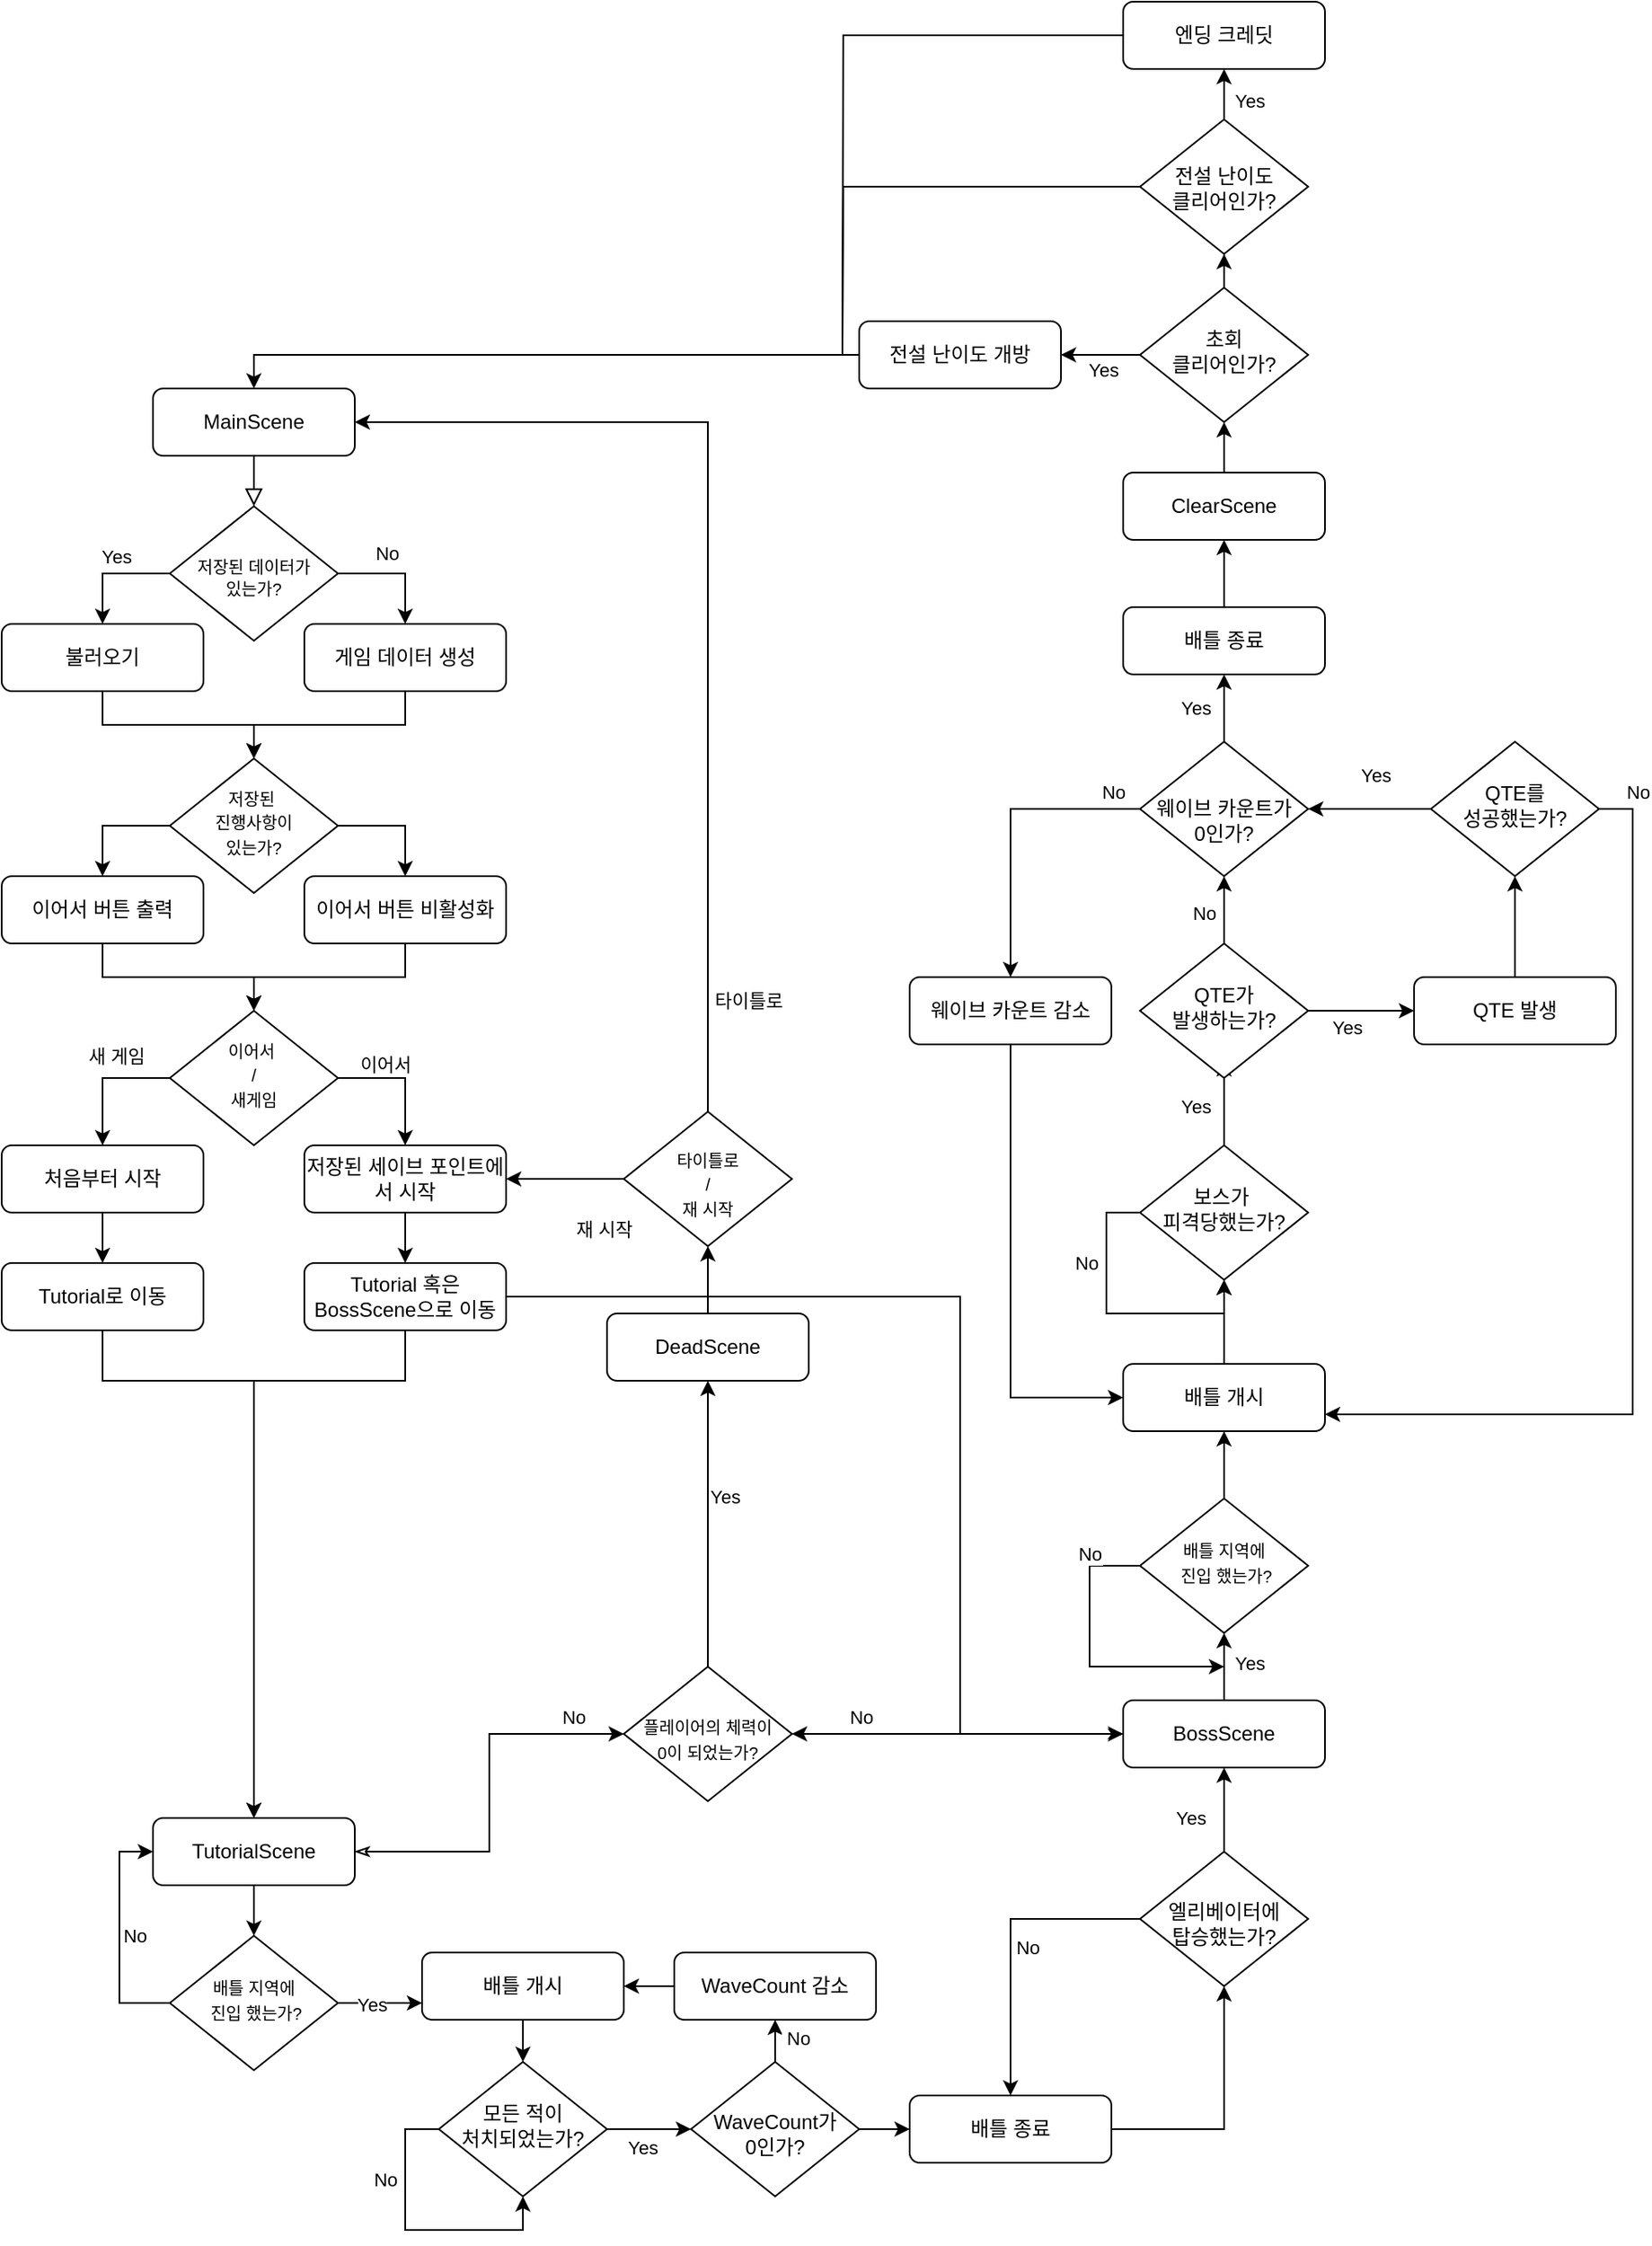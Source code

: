 <mxfile version="24.3.0" type="github">
  <diagram id="C5RBs43oDa-KdzZeNtuy" name="Page-1">
    <mxGraphModel dx="1247" dy="1811" grid="1" gridSize="10" guides="1" tooltips="1" connect="1" arrows="1" fold="1" page="1" pageScale="1" pageWidth="827" pageHeight="1169" math="0" shadow="0">
      <root>
        <mxCell id="WIyWlLk6GJQsqaUBKTNV-0" />
        <mxCell id="WIyWlLk6GJQsqaUBKTNV-1" parent="WIyWlLk6GJQsqaUBKTNV-0" />
        <mxCell id="WIyWlLk6GJQsqaUBKTNV-2" value="" style="rounded=0;html=1;jettySize=auto;orthogonalLoop=1;fontSize=11;endArrow=block;endFill=0;endSize=8;strokeWidth=1;shadow=0;labelBackgroundColor=none;edgeStyle=orthogonalEdgeStyle;entryX=0.5;entryY=0;entryDx=0;entryDy=0;" parent="WIyWlLk6GJQsqaUBKTNV-1" source="WIyWlLk6GJQsqaUBKTNV-3" target="xOVSz6dbR93FTunpoiB2-1" edge="1">
          <mxGeometry relative="1" as="geometry">
            <mxPoint x="160" y="110" as="targetPoint" />
          </mxGeometry>
        </mxCell>
        <mxCell id="WIyWlLk6GJQsqaUBKTNV-3" value="MainScene" style="rounded=1;whiteSpace=wrap;html=1;fontSize=12;glass=0;strokeWidth=1;shadow=0;" parent="WIyWlLk6GJQsqaUBKTNV-1" vertex="1">
          <mxGeometry x="100" y="60" width="120" height="40" as="geometry" />
        </mxCell>
        <mxCell id="xOVSz6dbR93FTunpoiB2-5" style="edgeStyle=orthogonalEdgeStyle;rounded=0;orthogonalLoop=1;jettySize=auto;html=1;exitX=0;exitY=0.5;exitDx=0;exitDy=0;entryX=0.5;entryY=0;entryDx=0;entryDy=0;" edge="1" parent="WIyWlLk6GJQsqaUBKTNV-1" source="xOVSz6dbR93FTunpoiB2-1" target="xOVSz6dbR93FTunpoiB2-4">
          <mxGeometry relative="1" as="geometry" />
        </mxCell>
        <mxCell id="xOVSz6dbR93FTunpoiB2-8" value="Yes" style="edgeLabel;html=1;align=center;verticalAlign=middle;resizable=0;points=[];" vertex="1" connectable="0" parent="xOVSz6dbR93FTunpoiB2-5">
          <mxGeometry x="-0.178" y="-3" relative="1" as="geometry">
            <mxPoint x="-3" y="-7" as="offset" />
          </mxGeometry>
        </mxCell>
        <mxCell id="xOVSz6dbR93FTunpoiB2-6" style="edgeStyle=orthogonalEdgeStyle;rounded=0;orthogonalLoop=1;jettySize=auto;html=1;exitX=1;exitY=0.5;exitDx=0;exitDy=0;entryX=0.5;entryY=0;entryDx=0;entryDy=0;" edge="1" parent="WIyWlLk6GJQsqaUBKTNV-1" source="xOVSz6dbR93FTunpoiB2-1" target="xOVSz6dbR93FTunpoiB2-3">
          <mxGeometry relative="1" as="geometry" />
        </mxCell>
        <mxCell id="xOVSz6dbR93FTunpoiB2-7" value="No" style="edgeLabel;html=1;align=center;verticalAlign=middle;resizable=0;points=[];" vertex="1" connectable="0" parent="xOVSz6dbR93FTunpoiB2-6">
          <mxGeometry x="-0.111" y="2" relative="1" as="geometry">
            <mxPoint x="-2" y="-10" as="offset" />
          </mxGeometry>
        </mxCell>
        <mxCell id="xOVSz6dbR93FTunpoiB2-1" value="&lt;font style=&quot;font-size: 10px;&quot;&gt;저장된 데이터가&lt;/font&gt;&lt;div style=&quot;font-size: 10px;&quot;&gt;&lt;font style=&quot;font-size: 10px;&quot;&gt;있는가?&lt;/font&gt;&lt;/div&gt;" style="rhombus;whiteSpace=wrap;html=1;shadow=0;fontFamily=Helvetica;fontSize=12;align=center;strokeWidth=1;spacing=6;spacingTop=4;verticalAlign=middle;horizontal=1;labelPosition=center;verticalLabelPosition=middle;" vertex="1" parent="WIyWlLk6GJQsqaUBKTNV-1">
          <mxGeometry x="110" y="130" width="100" height="80" as="geometry" />
        </mxCell>
        <mxCell id="xOVSz6dbR93FTunpoiB2-11" style="edgeStyle=orthogonalEdgeStyle;rounded=0;orthogonalLoop=1;jettySize=auto;html=1;exitX=0.5;exitY=1;exitDx=0;exitDy=0;entryX=0.5;entryY=0;entryDx=0;entryDy=0;" edge="1" parent="WIyWlLk6GJQsqaUBKTNV-1" source="xOVSz6dbR93FTunpoiB2-3" target="xOVSz6dbR93FTunpoiB2-9">
          <mxGeometry relative="1" as="geometry" />
        </mxCell>
        <mxCell id="xOVSz6dbR93FTunpoiB2-3" value="게임 데이터 생성" style="rounded=1;whiteSpace=wrap;html=1;fontSize=12;glass=0;strokeWidth=1;shadow=0;" vertex="1" parent="WIyWlLk6GJQsqaUBKTNV-1">
          <mxGeometry x="190" y="200" width="120" height="40" as="geometry" />
        </mxCell>
        <mxCell id="xOVSz6dbR93FTunpoiB2-4" value="불러오기" style="rounded=1;whiteSpace=wrap;html=1;fontSize=12;glass=0;strokeWidth=1;shadow=0;" vertex="1" parent="WIyWlLk6GJQsqaUBKTNV-1">
          <mxGeometry x="10" y="200" width="120" height="40" as="geometry" />
        </mxCell>
        <mxCell id="xOVSz6dbR93FTunpoiB2-14" style="edgeStyle=orthogonalEdgeStyle;rounded=0;orthogonalLoop=1;jettySize=auto;html=1;exitX=0;exitY=0.5;exitDx=0;exitDy=0;entryX=0.5;entryY=0;entryDx=0;entryDy=0;" edge="1" parent="WIyWlLk6GJQsqaUBKTNV-1" source="xOVSz6dbR93FTunpoiB2-9" target="xOVSz6dbR93FTunpoiB2-13">
          <mxGeometry relative="1" as="geometry" />
        </mxCell>
        <mxCell id="xOVSz6dbR93FTunpoiB2-15" style="edgeStyle=orthogonalEdgeStyle;rounded=0;orthogonalLoop=1;jettySize=auto;html=1;exitX=1;exitY=0.5;exitDx=0;exitDy=0;" edge="1" parent="WIyWlLk6GJQsqaUBKTNV-1" source="xOVSz6dbR93FTunpoiB2-9" target="xOVSz6dbR93FTunpoiB2-12">
          <mxGeometry relative="1" as="geometry" />
        </mxCell>
        <mxCell id="xOVSz6dbR93FTunpoiB2-9" value="&lt;span style=&quot;font-size: 10px;&quot;&gt;저장된&amp;nbsp;&lt;/span&gt;&lt;div&gt;&lt;span style=&quot;font-size: 10px;&quot;&gt;진행사항이&lt;/span&gt;&lt;div&gt;&lt;span style=&quot;font-size: 10px;&quot;&gt;있는가?&lt;/span&gt;&lt;/div&gt;&lt;/div&gt;" style="rhombus;whiteSpace=wrap;html=1;shadow=0;fontFamily=Helvetica;fontSize=12;align=center;strokeWidth=1;spacing=6;spacingTop=-4;verticalAlign=middle;horizontal=1;labelPosition=center;verticalLabelPosition=middle;" vertex="1" parent="WIyWlLk6GJQsqaUBKTNV-1">
          <mxGeometry x="110" y="280" width="100" height="80" as="geometry" />
        </mxCell>
        <mxCell id="xOVSz6dbR93FTunpoiB2-10" style="edgeStyle=orthogonalEdgeStyle;rounded=0;orthogonalLoop=1;jettySize=auto;html=1;exitX=0.5;exitY=1;exitDx=0;exitDy=0;entryX=0.5;entryY=0;entryDx=0;entryDy=0;" edge="1" parent="WIyWlLk6GJQsqaUBKTNV-1" source="xOVSz6dbR93FTunpoiB2-4" target="xOVSz6dbR93FTunpoiB2-9">
          <mxGeometry relative="1" as="geometry" />
        </mxCell>
        <mxCell id="xOVSz6dbR93FTunpoiB2-58" style="edgeStyle=orthogonalEdgeStyle;rounded=0;orthogonalLoop=1;jettySize=auto;html=1;" edge="1" parent="WIyWlLk6GJQsqaUBKTNV-1" source="xOVSz6dbR93FTunpoiB2-12" target="xOVSz6dbR93FTunpoiB2-17">
          <mxGeometry relative="1" as="geometry" />
        </mxCell>
        <mxCell id="xOVSz6dbR93FTunpoiB2-12" value="이어서 버튼 비활성화" style="rounded=1;whiteSpace=wrap;html=1;fontSize=12;glass=0;strokeWidth=1;shadow=0;" vertex="1" parent="WIyWlLk6GJQsqaUBKTNV-1">
          <mxGeometry x="190" y="350" width="120" height="40" as="geometry" />
        </mxCell>
        <mxCell id="xOVSz6dbR93FTunpoiB2-59" style="edgeStyle=orthogonalEdgeStyle;rounded=0;orthogonalLoop=1;jettySize=auto;html=1;entryX=0.5;entryY=0;entryDx=0;entryDy=0;" edge="1" parent="WIyWlLk6GJQsqaUBKTNV-1" source="xOVSz6dbR93FTunpoiB2-13" target="xOVSz6dbR93FTunpoiB2-17">
          <mxGeometry relative="1" as="geometry" />
        </mxCell>
        <mxCell id="xOVSz6dbR93FTunpoiB2-13" value="이어서 버튼 출력" style="rounded=1;whiteSpace=wrap;html=1;fontSize=12;glass=0;strokeWidth=1;shadow=0;" vertex="1" parent="WIyWlLk6GJQsqaUBKTNV-1">
          <mxGeometry x="10" y="350" width="120" height="40" as="geometry" />
        </mxCell>
        <mxCell id="xOVSz6dbR93FTunpoiB2-22" style="edgeStyle=orthogonalEdgeStyle;rounded=0;orthogonalLoop=1;jettySize=auto;html=1;exitX=0;exitY=0.5;exitDx=0;exitDy=0;" edge="1" parent="WIyWlLk6GJQsqaUBKTNV-1" source="xOVSz6dbR93FTunpoiB2-17" target="xOVSz6dbR93FTunpoiB2-20">
          <mxGeometry relative="1" as="geometry" />
        </mxCell>
        <mxCell id="xOVSz6dbR93FTunpoiB2-25" value="새 게임" style="edgeLabel;html=1;align=center;verticalAlign=middle;resizable=0;points=[];" vertex="1" connectable="0" parent="xOVSz6dbR93FTunpoiB2-22">
          <mxGeometry x="-0.2" y="1" relative="1" as="geometry">
            <mxPoint y="-14" as="offset" />
          </mxGeometry>
        </mxCell>
        <mxCell id="xOVSz6dbR93FTunpoiB2-23" style="edgeStyle=orthogonalEdgeStyle;rounded=0;orthogonalLoop=1;jettySize=auto;html=1;exitX=1;exitY=0.5;exitDx=0;exitDy=0;" edge="1" parent="WIyWlLk6GJQsqaUBKTNV-1" source="xOVSz6dbR93FTunpoiB2-17" target="xOVSz6dbR93FTunpoiB2-21">
          <mxGeometry relative="1" as="geometry" />
        </mxCell>
        <mxCell id="xOVSz6dbR93FTunpoiB2-24" value="이어서" style="edgeLabel;html=1;align=center;verticalAlign=middle;resizable=0;points=[];" vertex="1" connectable="0" parent="xOVSz6dbR93FTunpoiB2-23">
          <mxGeometry x="-0.322" relative="1" as="geometry">
            <mxPoint x="1" y="-8" as="offset" />
          </mxGeometry>
        </mxCell>
        <mxCell id="xOVSz6dbR93FTunpoiB2-17" value="&lt;span style=&quot;font-size: 10px;&quot;&gt;이어서&amp;nbsp;&lt;/span&gt;&lt;div&gt;&lt;span style=&quot;font-size: 10px;&quot;&gt;/&lt;/span&gt;&lt;/div&gt;&lt;div&gt;&lt;span style=&quot;font-size: 10px;&quot;&gt;새게임&lt;/span&gt;&lt;/div&gt;" style="rhombus;whiteSpace=wrap;html=1;shadow=0;fontFamily=Helvetica;fontSize=12;align=center;strokeWidth=1;spacing=6;spacingTop=-4;verticalAlign=middle;horizontal=1;labelPosition=center;verticalLabelPosition=middle;" vertex="1" parent="WIyWlLk6GJQsqaUBKTNV-1">
          <mxGeometry x="110" y="430" width="100" height="80" as="geometry" />
        </mxCell>
        <mxCell id="xOVSz6dbR93FTunpoiB2-31" style="edgeStyle=orthogonalEdgeStyle;rounded=0;orthogonalLoop=1;jettySize=auto;html=1;" edge="1" parent="WIyWlLk6GJQsqaUBKTNV-1" source="xOVSz6dbR93FTunpoiB2-20" target="xOVSz6dbR93FTunpoiB2-30">
          <mxGeometry relative="1" as="geometry" />
        </mxCell>
        <mxCell id="xOVSz6dbR93FTunpoiB2-20" value="처음부터 시작" style="rounded=1;whiteSpace=wrap;html=1;fontSize=12;glass=0;strokeWidth=1;shadow=0;" vertex="1" parent="WIyWlLk6GJQsqaUBKTNV-1">
          <mxGeometry x="10" y="510" width="120" height="40" as="geometry" />
        </mxCell>
        <mxCell id="xOVSz6dbR93FTunpoiB2-29" style="edgeStyle=orthogonalEdgeStyle;rounded=0;orthogonalLoop=1;jettySize=auto;html=1;exitX=0.5;exitY=1;exitDx=0;exitDy=0;entryX=0.5;entryY=0;entryDx=0;entryDy=0;" edge="1" parent="WIyWlLk6GJQsqaUBKTNV-1" source="xOVSz6dbR93FTunpoiB2-21" target="xOVSz6dbR93FTunpoiB2-28">
          <mxGeometry relative="1" as="geometry" />
        </mxCell>
        <mxCell id="xOVSz6dbR93FTunpoiB2-21" value="저장된 세이브 포인트에서 시작" style="rounded=1;whiteSpace=wrap;html=1;fontSize=12;glass=0;strokeWidth=1;shadow=0;" vertex="1" parent="WIyWlLk6GJQsqaUBKTNV-1">
          <mxGeometry x="190" y="510" width="120" height="40" as="geometry" />
        </mxCell>
        <mxCell id="xOVSz6dbR93FTunpoiB2-35" style="edgeStyle=orthogonalEdgeStyle;rounded=0;orthogonalLoop=1;jettySize=auto;html=1;" edge="1" parent="WIyWlLk6GJQsqaUBKTNV-1" source="xOVSz6dbR93FTunpoiB2-26" target="xOVSz6dbR93FTunpoiB2-34">
          <mxGeometry relative="1" as="geometry" />
        </mxCell>
        <mxCell id="xOVSz6dbR93FTunpoiB2-163" style="edgeStyle=orthogonalEdgeStyle;rounded=0;orthogonalLoop=1;jettySize=auto;html=1;entryX=0;entryY=0.5;entryDx=0;entryDy=0;startArrow=classicThin;startFill=0;" edge="1" parent="WIyWlLk6GJQsqaUBKTNV-1" source="xOVSz6dbR93FTunpoiB2-26" target="xOVSz6dbR93FTunpoiB2-62">
          <mxGeometry relative="1" as="geometry" />
        </mxCell>
        <mxCell id="xOVSz6dbR93FTunpoiB2-26" value="TutorialScene" style="rounded=1;whiteSpace=wrap;html=1;fontSize=12;glass=0;strokeWidth=1;shadow=0;" vertex="1" parent="WIyWlLk6GJQsqaUBKTNV-1">
          <mxGeometry x="100" y="910" width="120" height="40" as="geometry" />
        </mxCell>
        <mxCell id="xOVSz6dbR93FTunpoiB2-37" style="edgeStyle=orthogonalEdgeStyle;rounded=0;orthogonalLoop=1;jettySize=auto;html=1;" edge="1" parent="WIyWlLk6GJQsqaUBKTNV-1" source="xOVSz6dbR93FTunpoiB2-28" target="xOVSz6dbR93FTunpoiB2-26">
          <mxGeometry relative="1" as="geometry">
            <Array as="points">
              <mxPoint x="250" y="650" />
              <mxPoint x="160" y="650" />
            </Array>
          </mxGeometry>
        </mxCell>
        <mxCell id="xOVSz6dbR93FTunpoiB2-166" style="edgeStyle=orthogonalEdgeStyle;rounded=0;orthogonalLoop=1;jettySize=auto;html=1;entryX=0;entryY=0.5;entryDx=0;entryDy=0;" edge="1" parent="WIyWlLk6GJQsqaUBKTNV-1" source="xOVSz6dbR93FTunpoiB2-28" target="xOVSz6dbR93FTunpoiB2-81">
          <mxGeometry relative="1" as="geometry">
            <Array as="points">
              <mxPoint x="580" y="600" />
              <mxPoint x="580" y="860" />
            </Array>
          </mxGeometry>
        </mxCell>
        <mxCell id="xOVSz6dbR93FTunpoiB2-28" value="Tutorial 혹은&lt;div&gt;BossScene으로 이동&lt;/div&gt;" style="rounded=1;whiteSpace=wrap;html=1;fontSize=12;glass=0;strokeWidth=1;shadow=0;" vertex="1" parent="WIyWlLk6GJQsqaUBKTNV-1">
          <mxGeometry x="190" y="580" width="120" height="40" as="geometry" />
        </mxCell>
        <mxCell id="xOVSz6dbR93FTunpoiB2-30" value="Tutorial로 이동" style="rounded=1;whiteSpace=wrap;html=1;fontSize=12;glass=0;strokeWidth=1;shadow=0;" vertex="1" parent="WIyWlLk6GJQsqaUBKTNV-1">
          <mxGeometry x="10" y="580" width="120" height="40" as="geometry" />
        </mxCell>
        <mxCell id="xOVSz6dbR93FTunpoiB2-39" style="edgeStyle=orthogonalEdgeStyle;rounded=0;orthogonalLoop=1;jettySize=auto;html=1;entryX=0;entryY=0.75;entryDx=0;entryDy=0;exitX=1;exitY=0.5;exitDx=0;exitDy=0;" edge="1" parent="WIyWlLk6GJQsqaUBKTNV-1" source="xOVSz6dbR93FTunpoiB2-34" target="xOVSz6dbR93FTunpoiB2-38">
          <mxGeometry relative="1" as="geometry">
            <mxPoint x="80" y="970" as="sourcePoint" />
            <mxPoint x="180" y="1090" as="targetPoint" />
          </mxGeometry>
        </mxCell>
        <mxCell id="xOVSz6dbR93FTunpoiB2-43" value="Yes" style="edgeLabel;html=1;align=center;verticalAlign=middle;resizable=0;points=[];" vertex="1" connectable="0" parent="xOVSz6dbR93FTunpoiB2-39">
          <mxGeometry x="-0.48" y="3" relative="1" as="geometry">
            <mxPoint x="7" y="4" as="offset" />
          </mxGeometry>
        </mxCell>
        <mxCell id="xOVSz6dbR93FTunpoiB2-41" style="edgeStyle=orthogonalEdgeStyle;rounded=0;orthogonalLoop=1;jettySize=auto;html=1;exitX=0;exitY=0.5;exitDx=0;exitDy=0;entryX=0;entryY=0.5;entryDx=0;entryDy=0;" edge="1" parent="WIyWlLk6GJQsqaUBKTNV-1" source="xOVSz6dbR93FTunpoiB2-34" target="xOVSz6dbR93FTunpoiB2-26">
          <mxGeometry relative="1" as="geometry">
            <mxPoint x="79.96" y="1010" as="sourcePoint" />
            <mxPoint x="89.96" y="770" as="targetPoint" />
          </mxGeometry>
        </mxCell>
        <mxCell id="xOVSz6dbR93FTunpoiB2-42" value="No" style="edgeLabel;html=1;align=center;verticalAlign=middle;resizable=0;points=[];" vertex="1" connectable="0" parent="xOVSz6dbR93FTunpoiB2-41">
          <mxGeometry y="-2" relative="1" as="geometry">
            <mxPoint x="7" as="offset" />
          </mxGeometry>
        </mxCell>
        <mxCell id="xOVSz6dbR93FTunpoiB2-34" value="&lt;span style=&quot;font-size: 10px;&quot;&gt;배틀 지역에&lt;/span&gt;&lt;div&gt;&lt;span style=&quot;font-size: 10px;&quot;&gt;&amp;nbsp;진입 했는가?&lt;/span&gt;&lt;/div&gt;" style="rhombus;whiteSpace=wrap;html=1;shadow=0;fontFamily=Helvetica;fontSize=12;align=center;strokeWidth=1;spacing=6;spacingTop=-4;verticalAlign=middle;horizontal=1;labelPosition=center;verticalLabelPosition=middle;" vertex="1" parent="WIyWlLk6GJQsqaUBKTNV-1">
          <mxGeometry x="110" y="980" width="100" height="80" as="geometry" />
        </mxCell>
        <mxCell id="xOVSz6dbR93FTunpoiB2-36" style="edgeStyle=orthogonalEdgeStyle;rounded=0;orthogonalLoop=1;jettySize=auto;html=1;entryX=0.5;entryY=0;entryDx=0;entryDy=0;" edge="1" parent="WIyWlLk6GJQsqaUBKTNV-1" source="xOVSz6dbR93FTunpoiB2-30" target="xOVSz6dbR93FTunpoiB2-26">
          <mxGeometry relative="1" as="geometry">
            <Array as="points">
              <mxPoint x="70" y="650" />
              <mxPoint x="160" y="650" />
            </Array>
          </mxGeometry>
        </mxCell>
        <mxCell id="xOVSz6dbR93FTunpoiB2-45" style="edgeStyle=orthogonalEdgeStyle;rounded=0;orthogonalLoop=1;jettySize=auto;html=1;" edge="1" parent="WIyWlLk6GJQsqaUBKTNV-1" source="xOVSz6dbR93FTunpoiB2-38" target="xOVSz6dbR93FTunpoiB2-44">
          <mxGeometry relative="1" as="geometry" />
        </mxCell>
        <mxCell id="xOVSz6dbR93FTunpoiB2-38" value="배틀 개시" style="rounded=1;whiteSpace=wrap;html=1;fontSize=12;glass=0;strokeWidth=1;shadow=0;" vertex="1" parent="WIyWlLk6GJQsqaUBKTNV-1">
          <mxGeometry x="260" y="990" width="120" height="40" as="geometry" />
        </mxCell>
        <mxCell id="xOVSz6dbR93FTunpoiB2-52" style="edgeStyle=orthogonalEdgeStyle;rounded=0;orthogonalLoop=1;jettySize=auto;html=1;exitX=1;exitY=0.5;exitDx=0;exitDy=0;entryX=0;entryY=0.5;entryDx=0;entryDy=0;" edge="1" parent="WIyWlLk6GJQsqaUBKTNV-1" source="xOVSz6dbR93FTunpoiB2-44" target="xOVSz6dbR93FTunpoiB2-51">
          <mxGeometry relative="1" as="geometry" />
        </mxCell>
        <mxCell id="xOVSz6dbR93FTunpoiB2-57" value="Yes" style="edgeLabel;html=1;align=center;verticalAlign=middle;resizable=0;points=[];" vertex="1" connectable="0" parent="xOVSz6dbR93FTunpoiB2-52">
          <mxGeometry x="0.44" y="2" relative="1" as="geometry">
            <mxPoint x="-15" y="13" as="offset" />
          </mxGeometry>
        </mxCell>
        <mxCell id="xOVSz6dbR93FTunpoiB2-44" value="모든 적이&lt;div&gt;처치되었는가?&lt;/div&gt;" style="rhombus;whiteSpace=wrap;html=1;shadow=0;fontFamily=Helvetica;fontSize=12;align=center;strokeWidth=1;spacing=6;spacingTop=-4;verticalAlign=middle;horizontal=1;labelPosition=center;verticalLabelPosition=middle;" vertex="1" parent="WIyWlLk6GJQsqaUBKTNV-1">
          <mxGeometry x="270" y="1055" width="100" height="80" as="geometry" />
        </mxCell>
        <mxCell id="xOVSz6dbR93FTunpoiB2-49" style="edgeStyle=orthogonalEdgeStyle;rounded=0;orthogonalLoop=1;jettySize=auto;html=1;exitX=0;exitY=0.5;exitDx=0;exitDy=0;" edge="1" parent="WIyWlLk6GJQsqaUBKTNV-1" source="xOVSz6dbR93FTunpoiB2-44" target="xOVSz6dbR93FTunpoiB2-44">
          <mxGeometry relative="1" as="geometry" />
        </mxCell>
        <mxCell id="xOVSz6dbR93FTunpoiB2-50" value="No" style="edgeLabel;html=1;align=center;verticalAlign=middle;resizable=0;points=[];" vertex="1" connectable="0" parent="xOVSz6dbR93FTunpoiB2-49">
          <mxGeometry x="-0.329" y="1" relative="1" as="geometry">
            <mxPoint x="-13" y="-7" as="offset" />
          </mxGeometry>
        </mxCell>
        <mxCell id="xOVSz6dbR93FTunpoiB2-53" style="edgeStyle=orthogonalEdgeStyle;rounded=0;orthogonalLoop=1;jettySize=auto;html=1;exitX=0.5;exitY=0;exitDx=0;exitDy=0;entryX=0.5;entryY=1;entryDx=0;entryDy=0;" edge="1" parent="WIyWlLk6GJQsqaUBKTNV-1" source="xOVSz6dbR93FTunpoiB2-51" target="xOVSz6dbR93FTunpoiB2-55">
          <mxGeometry relative="1" as="geometry" />
        </mxCell>
        <mxCell id="xOVSz6dbR93FTunpoiB2-54" value="&amp;nbsp;No" style="edgeLabel;html=1;align=center;verticalAlign=middle;resizable=0;points=[];" vertex="1" connectable="0" parent="xOVSz6dbR93FTunpoiB2-53">
          <mxGeometry x="-0.217" y="-4" relative="1" as="geometry">
            <mxPoint x="8" y="-4" as="offset" />
          </mxGeometry>
        </mxCell>
        <mxCell id="xOVSz6dbR93FTunpoiB2-61" style="edgeStyle=orthogonalEdgeStyle;rounded=0;orthogonalLoop=1;jettySize=auto;html=1;exitX=1;exitY=0.5;exitDx=0;exitDy=0;" edge="1" parent="WIyWlLk6GJQsqaUBKTNV-1" source="xOVSz6dbR93FTunpoiB2-51" target="xOVSz6dbR93FTunpoiB2-60">
          <mxGeometry relative="1" as="geometry" />
        </mxCell>
        <mxCell id="xOVSz6dbR93FTunpoiB2-51" value="WaveCount가&lt;div&gt;0인가?&lt;/div&gt;" style="rhombus;whiteSpace=wrap;html=1;shadow=0;fontFamily=Helvetica;fontSize=12;align=center;strokeWidth=1;spacing=6;spacingTop=6;verticalAlign=middle;horizontal=1;labelPosition=center;verticalLabelPosition=middle;" vertex="1" parent="WIyWlLk6GJQsqaUBKTNV-1">
          <mxGeometry x="420" y="1055" width="100" height="80" as="geometry" />
        </mxCell>
        <mxCell id="xOVSz6dbR93FTunpoiB2-56" style="edgeStyle=orthogonalEdgeStyle;rounded=0;orthogonalLoop=1;jettySize=auto;html=1;exitX=0;exitY=0.5;exitDx=0;exitDy=0;entryX=1;entryY=0.5;entryDx=0;entryDy=0;" edge="1" parent="WIyWlLk6GJQsqaUBKTNV-1" source="xOVSz6dbR93FTunpoiB2-55" target="xOVSz6dbR93FTunpoiB2-38">
          <mxGeometry relative="1" as="geometry" />
        </mxCell>
        <mxCell id="xOVSz6dbR93FTunpoiB2-55" value="WaveCount 감소" style="rounded=1;whiteSpace=wrap;html=1;fontSize=12;glass=0;strokeWidth=1;shadow=0;" vertex="1" parent="WIyWlLk6GJQsqaUBKTNV-1">
          <mxGeometry x="410" y="990" width="120" height="40" as="geometry" />
        </mxCell>
        <mxCell id="xOVSz6dbR93FTunpoiB2-80" style="edgeStyle=orthogonalEdgeStyle;rounded=0;orthogonalLoop=1;jettySize=auto;html=1;entryX=0.5;entryY=1;entryDx=0;entryDy=0;" edge="1" parent="WIyWlLk6GJQsqaUBKTNV-1" source="xOVSz6dbR93FTunpoiB2-82" target="xOVSz6dbR93FTunpoiB2-81">
          <mxGeometry relative="1" as="geometry">
            <mxPoint x="737" y="900" as="targetPoint" />
          </mxGeometry>
        </mxCell>
        <mxCell id="xOVSz6dbR93FTunpoiB2-86" value="Yes" style="edgeLabel;html=1;align=center;verticalAlign=middle;resizable=0;points=[];" vertex="1" connectable="0" parent="xOVSz6dbR93FTunpoiB2-80">
          <mxGeometry x="0.16" y="-3" relative="1" as="geometry">
            <mxPoint x="-23" y="9" as="offset" />
          </mxGeometry>
        </mxCell>
        <mxCell id="xOVSz6dbR93FTunpoiB2-60" value="배틀 종료" style="rounded=1;whiteSpace=wrap;html=1;fontSize=12;glass=0;strokeWidth=1;shadow=0;" vertex="1" parent="WIyWlLk6GJQsqaUBKTNV-1">
          <mxGeometry x="550" y="1075" width="120" height="40" as="geometry" />
        </mxCell>
        <mxCell id="xOVSz6dbR93FTunpoiB2-70" style="edgeStyle=orthogonalEdgeStyle;rounded=0;orthogonalLoop=1;jettySize=auto;html=1;" edge="1" parent="WIyWlLk6GJQsqaUBKTNV-1" source="xOVSz6dbR93FTunpoiB2-62" target="xOVSz6dbR93FTunpoiB2-67">
          <mxGeometry relative="1" as="geometry" />
        </mxCell>
        <mxCell id="xOVSz6dbR93FTunpoiB2-79" value="Yes" style="edgeLabel;html=1;align=center;verticalAlign=middle;resizable=0;points=[];" vertex="1" connectable="0" parent="xOVSz6dbR93FTunpoiB2-70">
          <mxGeometry x="0.36" y="-1" relative="1" as="geometry">
            <mxPoint x="9" y="14" as="offset" />
          </mxGeometry>
        </mxCell>
        <mxCell id="xOVSz6dbR93FTunpoiB2-62" value="&lt;span style=&quot;font-size: 10px;&quot;&gt;플레이어의 체력이&lt;/span&gt;&lt;div&gt;&lt;span style=&quot;font-size: 10px;&quot;&gt;0이 되었는가?&lt;/span&gt;&lt;/div&gt;" style="rhombus;whiteSpace=wrap;html=1;shadow=0;fontFamily=Helvetica;fontSize=12;align=center;strokeWidth=1;spacing=6;spacingTop=6;verticalAlign=middle;horizontal=1;labelPosition=center;verticalLabelPosition=middle;" vertex="1" parent="WIyWlLk6GJQsqaUBKTNV-1">
          <mxGeometry x="380" y="820" width="100" height="80" as="geometry" />
        </mxCell>
        <mxCell id="xOVSz6dbR93FTunpoiB2-73" style="edgeStyle=orthogonalEdgeStyle;rounded=0;orthogonalLoop=1;jettySize=auto;html=1;entryX=0.5;entryY=1;entryDx=0;entryDy=0;" edge="1" parent="WIyWlLk6GJQsqaUBKTNV-1" source="xOVSz6dbR93FTunpoiB2-67" target="xOVSz6dbR93FTunpoiB2-71">
          <mxGeometry relative="1" as="geometry" />
        </mxCell>
        <mxCell id="xOVSz6dbR93FTunpoiB2-67" value="DeadScene" style="rounded=1;whiteSpace=wrap;html=1;fontSize=12;glass=0;strokeWidth=1;shadow=0;" vertex="1" parent="WIyWlLk6GJQsqaUBKTNV-1">
          <mxGeometry x="370" y="610" width="120" height="40" as="geometry" />
        </mxCell>
        <mxCell id="xOVSz6dbR93FTunpoiB2-74" style="edgeStyle=orthogonalEdgeStyle;rounded=0;orthogonalLoop=1;jettySize=auto;html=1;entryX=1;entryY=0.5;entryDx=0;entryDy=0;" edge="1" parent="WIyWlLk6GJQsqaUBKTNV-1" source="xOVSz6dbR93FTunpoiB2-71" target="xOVSz6dbR93FTunpoiB2-21">
          <mxGeometry relative="1" as="geometry">
            <mxPoint x="380" y="526" as="targetPoint" />
          </mxGeometry>
        </mxCell>
        <mxCell id="xOVSz6dbR93FTunpoiB2-78" value="재 시작" style="edgeLabel;html=1;align=center;verticalAlign=middle;resizable=0;points=[];" vertex="1" connectable="0" parent="xOVSz6dbR93FTunpoiB2-74">
          <mxGeometry x="-0.673" relative="1" as="geometry">
            <mxPoint x="-1" y="30" as="offset" />
          </mxGeometry>
        </mxCell>
        <mxCell id="xOVSz6dbR93FTunpoiB2-75" style="edgeStyle=orthogonalEdgeStyle;rounded=0;orthogonalLoop=1;jettySize=auto;html=1;entryX=1;entryY=0.5;entryDx=0;entryDy=0;" edge="1" parent="WIyWlLk6GJQsqaUBKTNV-1" source="xOVSz6dbR93FTunpoiB2-71" target="WIyWlLk6GJQsqaUBKTNV-3">
          <mxGeometry relative="1" as="geometry">
            <Array as="points">
              <mxPoint x="430" y="80" />
            </Array>
          </mxGeometry>
        </mxCell>
        <mxCell id="xOVSz6dbR93FTunpoiB2-76" value="타이틀로" style="edgeLabel;html=1;align=center;verticalAlign=middle;resizable=0;points=[];" vertex="1" connectable="0" parent="xOVSz6dbR93FTunpoiB2-75">
          <mxGeometry x="-0.785" y="-3" relative="1" as="geometry">
            <mxPoint x="21" as="offset" />
          </mxGeometry>
        </mxCell>
        <mxCell id="xOVSz6dbR93FTunpoiB2-71" value="&lt;span style=&quot;font-size: 10px;&quot;&gt;타이틀로&lt;/span&gt;&lt;div&gt;&lt;span style=&quot;font-size: 10px;&quot;&gt;/&lt;/span&gt;&lt;/div&gt;&lt;div&gt;&lt;span style=&quot;font-size: 10px;&quot;&gt;재 시작&lt;/span&gt;&lt;/div&gt;" style="rhombus;whiteSpace=wrap;html=1;shadow=0;fontFamily=Helvetica;fontSize=12;align=center;strokeWidth=1;spacing=6;spacingTop=6;verticalAlign=middle;horizontal=1;labelPosition=center;verticalLabelPosition=middle;" vertex="1" parent="WIyWlLk6GJQsqaUBKTNV-1">
          <mxGeometry x="380" y="490" width="100" height="80" as="geometry" />
        </mxCell>
        <mxCell id="xOVSz6dbR93FTunpoiB2-106" style="edgeStyle=orthogonalEdgeStyle;rounded=0;orthogonalLoop=1;jettySize=auto;html=1;entryX=0.5;entryY=1;entryDx=0;entryDy=0;" edge="1" parent="WIyWlLk6GJQsqaUBKTNV-1" source="xOVSz6dbR93FTunpoiB2-81" target="xOVSz6dbR93FTunpoiB2-89">
          <mxGeometry relative="1" as="geometry" />
        </mxCell>
        <mxCell id="xOVSz6dbR93FTunpoiB2-107" value="Yes" style="edgeLabel;html=1;align=center;verticalAlign=middle;resizable=0;points=[];" vertex="1" connectable="0" parent="xOVSz6dbR93FTunpoiB2-106">
          <mxGeometry x="0.1" relative="1" as="geometry">
            <mxPoint x="15" as="offset" />
          </mxGeometry>
        </mxCell>
        <mxCell id="xOVSz6dbR93FTunpoiB2-162" style="edgeStyle=orthogonalEdgeStyle;rounded=0;orthogonalLoop=1;jettySize=auto;html=1;entryX=1;entryY=0.5;entryDx=0;entryDy=0;startArrow=classicThin;startFill=0;" edge="1" parent="WIyWlLk6GJQsqaUBKTNV-1" source="xOVSz6dbR93FTunpoiB2-81" target="xOVSz6dbR93FTunpoiB2-62">
          <mxGeometry relative="1" as="geometry" />
        </mxCell>
        <mxCell id="xOVSz6dbR93FTunpoiB2-164" value="No" style="edgeLabel;html=1;align=center;verticalAlign=middle;resizable=0;points=[];" vertex="1" connectable="0" parent="xOVSz6dbR93FTunpoiB2-162">
          <mxGeometry x="0.073" relative="1" as="geometry">
            <mxPoint x="-51" y="-10" as="offset" />
          </mxGeometry>
        </mxCell>
        <mxCell id="xOVSz6dbR93FTunpoiB2-81" value="BossScene" style="rounded=1;whiteSpace=wrap;html=1;fontSize=12;glass=0;strokeWidth=1;shadow=0;" vertex="1" parent="WIyWlLk6GJQsqaUBKTNV-1">
          <mxGeometry x="677" y="840" width="120" height="40" as="geometry" />
        </mxCell>
        <mxCell id="xOVSz6dbR93FTunpoiB2-83" value="" style="edgeStyle=orthogonalEdgeStyle;rounded=0;orthogonalLoop=1;jettySize=auto;html=1;entryX=0.5;entryY=1;entryDx=0;entryDy=0;" edge="1" parent="WIyWlLk6GJQsqaUBKTNV-1" source="xOVSz6dbR93FTunpoiB2-60" target="xOVSz6dbR93FTunpoiB2-82">
          <mxGeometry relative="1" as="geometry">
            <mxPoint x="610" y="880" as="targetPoint" />
            <mxPoint x="610" y="1075" as="sourcePoint" />
          </mxGeometry>
        </mxCell>
        <mxCell id="xOVSz6dbR93FTunpoiB2-84" style="edgeStyle=orthogonalEdgeStyle;rounded=0;orthogonalLoop=1;jettySize=auto;html=1;entryX=0.5;entryY=0;entryDx=0;entryDy=0;" edge="1" parent="WIyWlLk6GJQsqaUBKTNV-1" source="xOVSz6dbR93FTunpoiB2-82" target="xOVSz6dbR93FTunpoiB2-60">
          <mxGeometry relative="1" as="geometry">
            <Array as="points">
              <mxPoint x="610" y="970" />
            </Array>
          </mxGeometry>
        </mxCell>
        <mxCell id="xOVSz6dbR93FTunpoiB2-85" value="No" style="edgeLabel;html=1;align=center;verticalAlign=middle;resizable=0;points=[];" vertex="1" connectable="0" parent="xOVSz6dbR93FTunpoiB2-84">
          <mxGeometry x="0.166" y="3" relative="1" as="geometry">
            <mxPoint x="7" y="-12" as="offset" />
          </mxGeometry>
        </mxCell>
        <mxCell id="xOVSz6dbR93FTunpoiB2-82" value="엘리베이터에&lt;div&gt;탑승했는가?&lt;/div&gt;" style="rhombus;whiteSpace=wrap;html=1;shadow=0;fontFamily=Helvetica;fontSize=12;align=center;strokeWidth=1;spacing=6;spacingTop=6;verticalAlign=middle;horizontal=1;labelPosition=center;verticalLabelPosition=middle;" vertex="1" parent="WIyWlLk6GJQsqaUBKTNV-1">
          <mxGeometry x="687" y="930" width="100" height="80" as="geometry" />
        </mxCell>
        <mxCell id="xOVSz6dbR93FTunpoiB2-87" style="edgeStyle=orthogonalEdgeStyle;rounded=0;orthogonalLoop=1;jettySize=auto;html=1;entryX=0.5;entryY=1;entryDx=0;entryDy=0;exitX=1;exitY=0.5;exitDx=0;exitDy=0;" edge="1" source="xOVSz6dbR93FTunpoiB2-89" target="xOVSz6dbR93FTunpoiB2-91" parent="WIyWlLk6GJQsqaUBKTNV-1">
          <mxGeometry relative="1" as="geometry">
            <mxPoint x="657" y="710" as="sourcePoint" />
            <mxPoint x="757" y="830" as="targetPoint" />
            <Array as="points">
              <mxPoint x="737" y="760" />
            </Array>
          </mxGeometry>
        </mxCell>
        <mxCell id="xOVSz6dbR93FTunpoiB2-88" value="Yes" style="edgeLabel;html=1;align=center;verticalAlign=middle;resizable=0;points=[];" vertex="1" connectable="0" parent="xOVSz6dbR93FTunpoiB2-87">
          <mxGeometry x="-0.48" y="3" relative="1" as="geometry">
            <mxPoint x="7" y="4" as="offset" />
          </mxGeometry>
        </mxCell>
        <mxCell id="xOVSz6dbR93FTunpoiB2-108" style="edgeStyle=orthogonalEdgeStyle;rounded=0;orthogonalLoop=1;jettySize=auto;html=1;" edge="1" parent="WIyWlLk6GJQsqaUBKTNV-1" source="xOVSz6dbR93FTunpoiB2-89">
          <mxGeometry relative="1" as="geometry">
            <mxPoint x="737" y="820" as="targetPoint" />
            <Array as="points">
              <mxPoint x="657" y="760" />
              <mxPoint x="657" y="820" />
            </Array>
          </mxGeometry>
        </mxCell>
        <mxCell id="xOVSz6dbR93FTunpoiB2-109" value="No" style="edgeLabel;html=1;align=center;verticalAlign=middle;resizable=0;points=[];" vertex="1" connectable="0" parent="xOVSz6dbR93FTunpoiB2-108">
          <mxGeometry x="-0.412" y="-1" relative="1" as="geometry">
            <mxPoint x="1" y="-27" as="offset" />
          </mxGeometry>
        </mxCell>
        <mxCell id="xOVSz6dbR93FTunpoiB2-89" value="&lt;span style=&quot;font-size: 10px;&quot;&gt;배틀 지역에&lt;/span&gt;&lt;div&gt;&lt;span style=&quot;font-size: 10px;&quot;&gt;&amp;nbsp;진입 했는가?&lt;/span&gt;&lt;/div&gt;" style="rhombus;whiteSpace=wrap;html=1;shadow=0;fontFamily=Helvetica;fontSize=12;align=center;strokeWidth=1;spacing=6;spacingTop=-4;verticalAlign=middle;horizontal=1;labelPosition=center;verticalLabelPosition=middle;" vertex="1" parent="WIyWlLk6GJQsqaUBKTNV-1">
          <mxGeometry x="687" y="720" width="100" height="80" as="geometry" />
        </mxCell>
        <mxCell id="xOVSz6dbR93FTunpoiB2-90" style="edgeStyle=orthogonalEdgeStyle;rounded=0;orthogonalLoop=1;jettySize=auto;html=1;" edge="1" source="xOVSz6dbR93FTunpoiB2-91" target="xOVSz6dbR93FTunpoiB2-94" parent="WIyWlLk6GJQsqaUBKTNV-1">
          <mxGeometry relative="1" as="geometry" />
        </mxCell>
        <mxCell id="xOVSz6dbR93FTunpoiB2-91" value="배틀 개시" style="rounded=1;whiteSpace=wrap;html=1;fontSize=12;glass=0;strokeWidth=1;shadow=0;" vertex="1" parent="WIyWlLk6GJQsqaUBKTNV-1">
          <mxGeometry x="677" y="640" width="120" height="40" as="geometry" />
        </mxCell>
        <mxCell id="xOVSz6dbR93FTunpoiB2-104" style="edgeStyle=orthogonalEdgeStyle;rounded=0;orthogonalLoop=1;jettySize=auto;html=1;" edge="1" parent="WIyWlLk6GJQsqaUBKTNV-1" source="xOVSz6dbR93FTunpoiB2-94">
          <mxGeometry relative="1" as="geometry">
            <mxPoint x="737" y="460" as="targetPoint" />
          </mxGeometry>
        </mxCell>
        <mxCell id="xOVSz6dbR93FTunpoiB2-105" value="Yes" style="edgeLabel;html=1;align=center;verticalAlign=middle;resizable=0;points=[];" vertex="1" connectable="0" parent="xOVSz6dbR93FTunpoiB2-104">
          <mxGeometry x="-0.089" y="-1" relative="1" as="geometry">
            <mxPoint x="-18" as="offset" />
          </mxGeometry>
        </mxCell>
        <mxCell id="xOVSz6dbR93FTunpoiB2-94" value="보스가&amp;nbsp;&lt;div&gt;피격당했는가?&lt;/div&gt;" style="rhombus;whiteSpace=wrap;html=1;shadow=0;fontFamily=Helvetica;fontSize=12;align=center;strokeWidth=1;spacing=6;spacingTop=-4;verticalAlign=middle;horizontal=1;labelPosition=center;verticalLabelPosition=middle;" vertex="1" parent="WIyWlLk6GJQsqaUBKTNV-1">
          <mxGeometry x="687" y="510" width="100" height="80" as="geometry" />
        </mxCell>
        <mxCell id="xOVSz6dbR93FTunpoiB2-95" style="edgeStyle=orthogonalEdgeStyle;rounded=0;orthogonalLoop=1;jettySize=auto;html=1;exitX=0;exitY=0.5;exitDx=0;exitDy=0;" edge="1" source="xOVSz6dbR93FTunpoiB2-94" target="xOVSz6dbR93FTunpoiB2-94" parent="WIyWlLk6GJQsqaUBKTNV-1">
          <mxGeometry relative="1" as="geometry" />
        </mxCell>
        <mxCell id="xOVSz6dbR93FTunpoiB2-96" value="No" style="edgeLabel;html=1;align=center;verticalAlign=middle;resizable=0;points=[];" vertex="1" connectable="0" parent="xOVSz6dbR93FTunpoiB2-95">
          <mxGeometry x="-0.329" y="1" relative="1" as="geometry">
            <mxPoint x="-13" y="-7" as="offset" />
          </mxGeometry>
        </mxCell>
        <mxCell id="xOVSz6dbR93FTunpoiB2-112" style="edgeStyle=orthogonalEdgeStyle;rounded=0;orthogonalLoop=1;jettySize=auto;html=1;entryX=0;entryY=0.5;entryDx=0;entryDy=0;" edge="1" parent="WIyWlLk6GJQsqaUBKTNV-1" source="xOVSz6dbR93FTunpoiB2-110" target="xOVSz6dbR93FTunpoiB2-113">
          <mxGeometry relative="1" as="geometry" />
        </mxCell>
        <mxCell id="xOVSz6dbR93FTunpoiB2-115" value="Yes" style="edgeLabel;html=1;align=center;verticalAlign=middle;resizable=0;points=[];" vertex="1" connectable="0" parent="xOVSz6dbR93FTunpoiB2-112">
          <mxGeometry x="-0.05" y="-1" relative="1" as="geometry">
            <mxPoint x="-7" y="9" as="offset" />
          </mxGeometry>
        </mxCell>
        <mxCell id="xOVSz6dbR93FTunpoiB2-118" value="" style="edgeStyle=orthogonalEdgeStyle;rounded=0;orthogonalLoop=1;jettySize=auto;html=1;exitX=0.5;exitY=0;exitDx=0;exitDy=0;" edge="1" parent="WIyWlLk6GJQsqaUBKTNV-1" source="xOVSz6dbR93FTunpoiB2-110" target="xOVSz6dbR93FTunpoiB2-117">
          <mxGeometry relative="1" as="geometry" />
        </mxCell>
        <mxCell id="xOVSz6dbR93FTunpoiB2-125" value="No" style="edgeLabel;html=1;align=center;verticalAlign=middle;resizable=0;points=[];" vertex="1" connectable="0" parent="xOVSz6dbR93FTunpoiB2-118">
          <mxGeometry x="-0.1" y="1" relative="1" as="geometry">
            <mxPoint x="-11" as="offset" />
          </mxGeometry>
        </mxCell>
        <mxCell id="xOVSz6dbR93FTunpoiB2-110" value="QTE가&lt;div&gt;발생하는가?&lt;/div&gt;" style="rhombus;whiteSpace=wrap;html=1;shadow=0;fontFamily=Helvetica;fontSize=12;align=center;strokeWidth=1;spacing=6;spacingTop=-4;verticalAlign=middle;horizontal=1;labelPosition=center;verticalLabelPosition=middle;" vertex="1" parent="WIyWlLk6GJQsqaUBKTNV-1">
          <mxGeometry x="687" y="390" width="100" height="80" as="geometry" />
        </mxCell>
        <mxCell id="xOVSz6dbR93FTunpoiB2-128" style="edgeStyle=orthogonalEdgeStyle;rounded=0;orthogonalLoop=1;jettySize=auto;html=1;entryX=1;entryY=0.5;entryDx=0;entryDy=0;" edge="1" parent="WIyWlLk6GJQsqaUBKTNV-1" source="xOVSz6dbR93FTunpoiB2-111" target="xOVSz6dbR93FTunpoiB2-117">
          <mxGeometry relative="1" as="geometry" />
        </mxCell>
        <mxCell id="xOVSz6dbR93FTunpoiB2-131" value="Yes" style="edgeLabel;html=1;align=center;verticalAlign=middle;resizable=0;points=[];" vertex="1" connectable="0" parent="xOVSz6dbR93FTunpoiB2-128">
          <mxGeometry x="-0.178" y="-2" relative="1" as="geometry">
            <mxPoint x="-3" y="-18" as="offset" />
          </mxGeometry>
        </mxCell>
        <mxCell id="xOVSz6dbR93FTunpoiB2-129" style="edgeStyle=orthogonalEdgeStyle;rounded=0;orthogonalLoop=1;jettySize=auto;html=1;exitX=1;exitY=0.5;exitDx=0;exitDy=0;entryX=1;entryY=0.75;entryDx=0;entryDy=0;" edge="1" parent="WIyWlLk6GJQsqaUBKTNV-1" source="xOVSz6dbR93FTunpoiB2-111" target="xOVSz6dbR93FTunpoiB2-91">
          <mxGeometry relative="1" as="geometry" />
        </mxCell>
        <mxCell id="xOVSz6dbR93FTunpoiB2-130" value="No" style="edgeLabel;html=1;align=center;verticalAlign=middle;resizable=0;points=[];" vertex="1" connectable="0" parent="xOVSz6dbR93FTunpoiB2-129">
          <mxGeometry x="-0.748" y="3" relative="1" as="geometry">
            <mxPoint y="-61" as="offset" />
          </mxGeometry>
        </mxCell>
        <mxCell id="xOVSz6dbR93FTunpoiB2-111" value="QTE를&lt;div&gt;성공했는가?&lt;/div&gt;" style="rhombus;whiteSpace=wrap;html=1;shadow=0;fontFamily=Helvetica;fontSize=12;align=center;strokeWidth=1;spacing=6;spacingTop=-4;verticalAlign=middle;horizontal=1;labelPosition=center;verticalLabelPosition=middle;" vertex="1" parent="WIyWlLk6GJQsqaUBKTNV-1">
          <mxGeometry x="860" y="270" width="100" height="80" as="geometry" />
        </mxCell>
        <mxCell id="xOVSz6dbR93FTunpoiB2-127" style="edgeStyle=orthogonalEdgeStyle;rounded=0;orthogonalLoop=1;jettySize=auto;html=1;entryX=0.5;entryY=1;entryDx=0;entryDy=0;" edge="1" parent="WIyWlLk6GJQsqaUBKTNV-1" source="xOVSz6dbR93FTunpoiB2-113" target="xOVSz6dbR93FTunpoiB2-111">
          <mxGeometry relative="1" as="geometry" />
        </mxCell>
        <mxCell id="xOVSz6dbR93FTunpoiB2-113" value="QTE 발생" style="rounded=1;whiteSpace=wrap;html=1;fontSize=12;glass=0;strokeWidth=1;shadow=0;" vertex="1" parent="WIyWlLk6GJQsqaUBKTNV-1">
          <mxGeometry x="850" y="410" width="120" height="40" as="geometry" />
        </mxCell>
        <mxCell id="xOVSz6dbR93FTunpoiB2-132" style="edgeStyle=orthogonalEdgeStyle;rounded=0;orthogonalLoop=1;jettySize=auto;html=1;entryX=0.5;entryY=1;entryDx=0;entryDy=0;" edge="1" parent="WIyWlLk6GJQsqaUBKTNV-1" source="xOVSz6dbR93FTunpoiB2-117" target="xOVSz6dbR93FTunpoiB2-124">
          <mxGeometry relative="1" as="geometry" />
        </mxCell>
        <mxCell id="xOVSz6dbR93FTunpoiB2-133" value="Yes" style="edgeLabel;html=1;align=center;verticalAlign=middle;resizable=0;points=[];" vertex="1" connectable="0" parent="xOVSz6dbR93FTunpoiB2-132">
          <mxGeometry x="-0.442" y="4" relative="1" as="geometry">
            <mxPoint x="-13" y="-9" as="offset" />
          </mxGeometry>
        </mxCell>
        <mxCell id="xOVSz6dbR93FTunpoiB2-135" style="edgeStyle=orthogonalEdgeStyle;rounded=0;orthogonalLoop=1;jettySize=auto;html=1;entryX=0.5;entryY=0;entryDx=0;entryDy=0;" edge="1" parent="WIyWlLk6GJQsqaUBKTNV-1" source="xOVSz6dbR93FTunpoiB2-117" target="xOVSz6dbR93FTunpoiB2-137">
          <mxGeometry relative="1" as="geometry">
            <Array as="points">
              <mxPoint x="610" y="310" />
            </Array>
          </mxGeometry>
        </mxCell>
        <mxCell id="xOVSz6dbR93FTunpoiB2-136" value="No" style="edgeLabel;html=1;align=center;verticalAlign=middle;resizable=0;points=[];" vertex="1" connectable="0" parent="xOVSz6dbR93FTunpoiB2-135">
          <mxGeometry x="-0.931" relative="1" as="geometry">
            <mxPoint x="-10" y="-10" as="offset" />
          </mxGeometry>
        </mxCell>
        <mxCell id="xOVSz6dbR93FTunpoiB2-117" value="웨이브 카운트가&lt;div&gt;0인가?&lt;/div&gt;" style="rhombus;whiteSpace=wrap;html=1;shadow=0;fontFamily=Helvetica;fontSize=12;align=center;strokeWidth=1;spacing=6;spacingTop=14;verticalAlign=middle;horizontal=1;labelPosition=center;verticalLabelPosition=middle;" vertex="1" parent="WIyWlLk6GJQsqaUBKTNV-1">
          <mxGeometry x="687" y="270" width="100" height="80" as="geometry" />
        </mxCell>
        <mxCell id="xOVSz6dbR93FTunpoiB2-140" value="" style="edgeStyle=orthogonalEdgeStyle;rounded=0;orthogonalLoop=1;jettySize=auto;html=1;" edge="1" parent="WIyWlLk6GJQsqaUBKTNV-1" source="xOVSz6dbR93FTunpoiB2-124" target="xOVSz6dbR93FTunpoiB2-139">
          <mxGeometry relative="1" as="geometry" />
        </mxCell>
        <mxCell id="xOVSz6dbR93FTunpoiB2-124" value="배틀 종료" style="rounded=1;whiteSpace=wrap;html=1;fontSize=12;glass=0;strokeWidth=1;shadow=0;" vertex="1" parent="WIyWlLk6GJQsqaUBKTNV-1">
          <mxGeometry x="677" y="190" width="120" height="40" as="geometry" />
        </mxCell>
        <mxCell id="xOVSz6dbR93FTunpoiB2-138" style="edgeStyle=orthogonalEdgeStyle;rounded=0;orthogonalLoop=1;jettySize=auto;html=1;entryX=0;entryY=0.5;entryDx=0;entryDy=0;" edge="1" parent="WIyWlLk6GJQsqaUBKTNV-1" source="xOVSz6dbR93FTunpoiB2-137" target="xOVSz6dbR93FTunpoiB2-91">
          <mxGeometry relative="1" as="geometry">
            <Array as="points">
              <mxPoint x="610" y="660" />
            </Array>
          </mxGeometry>
        </mxCell>
        <mxCell id="xOVSz6dbR93FTunpoiB2-137" value="웨이브 카운트 감소" style="rounded=1;whiteSpace=wrap;html=1;fontSize=12;glass=0;strokeWidth=1;shadow=0;" vertex="1" parent="WIyWlLk6GJQsqaUBKTNV-1">
          <mxGeometry x="550" y="410" width="120" height="40" as="geometry" />
        </mxCell>
        <mxCell id="xOVSz6dbR93FTunpoiB2-148" style="edgeStyle=orthogonalEdgeStyle;rounded=0;orthogonalLoop=1;jettySize=auto;html=1;exitX=0.5;exitY=0;exitDx=0;exitDy=0;entryX=0.5;entryY=1;entryDx=0;entryDy=0;" edge="1" parent="WIyWlLk6GJQsqaUBKTNV-1" source="xOVSz6dbR93FTunpoiB2-139" target="xOVSz6dbR93FTunpoiB2-143">
          <mxGeometry relative="1" as="geometry" />
        </mxCell>
        <mxCell id="xOVSz6dbR93FTunpoiB2-139" value="ClearScene" style="whiteSpace=wrap;html=1;rounded=1;glass=0;strokeWidth=1;shadow=0;" vertex="1" parent="WIyWlLk6GJQsqaUBKTNV-1">
          <mxGeometry x="677" y="110" width="120" height="40" as="geometry" />
        </mxCell>
        <mxCell id="xOVSz6dbR93FTunpoiB2-145" style="edgeStyle=orthogonalEdgeStyle;rounded=0;orthogonalLoop=1;jettySize=auto;html=1;" edge="1" parent="WIyWlLk6GJQsqaUBKTNV-1" source="xOVSz6dbR93FTunpoiB2-143" target="xOVSz6dbR93FTunpoiB2-146">
          <mxGeometry relative="1" as="geometry">
            <mxPoint x="640" y="40" as="targetPoint" />
          </mxGeometry>
        </mxCell>
        <mxCell id="xOVSz6dbR93FTunpoiB2-147" value="Yes" style="edgeLabel;html=1;align=center;verticalAlign=middle;resizable=0;points=[];" vertex="1" connectable="0" parent="xOVSz6dbR93FTunpoiB2-145">
          <mxGeometry x="-0.074" y="2" relative="1" as="geometry">
            <mxPoint y="7" as="offset" />
          </mxGeometry>
        </mxCell>
        <mxCell id="xOVSz6dbR93FTunpoiB2-149" style="edgeStyle=orthogonalEdgeStyle;rounded=0;orthogonalLoop=1;jettySize=auto;html=1;entryX=0.5;entryY=1;entryDx=0;entryDy=0;" edge="1" parent="WIyWlLk6GJQsqaUBKTNV-1" source="xOVSz6dbR93FTunpoiB2-143" target="xOVSz6dbR93FTunpoiB2-151">
          <mxGeometry relative="1" as="geometry">
            <mxPoint x="737" y="-40" as="targetPoint" />
          </mxGeometry>
        </mxCell>
        <mxCell id="xOVSz6dbR93FTunpoiB2-143" value="초회&lt;div&gt;클리어인가?&lt;/div&gt;" style="rhombus;whiteSpace=wrap;html=1;shadow=0;fontFamily=Helvetica;fontSize=12;align=center;strokeWidth=1;spacing=6;spacingTop=-4;verticalAlign=middle;horizontal=1;labelPosition=center;verticalLabelPosition=middle;" vertex="1" parent="WIyWlLk6GJQsqaUBKTNV-1">
          <mxGeometry x="687" width="100" height="80" as="geometry" />
        </mxCell>
        <mxCell id="xOVSz6dbR93FTunpoiB2-171" style="edgeStyle=orthogonalEdgeStyle;rounded=0;orthogonalLoop=1;jettySize=auto;html=1;entryX=0.5;entryY=0;entryDx=0;entryDy=0;" edge="1" parent="WIyWlLk6GJQsqaUBKTNV-1" source="xOVSz6dbR93FTunpoiB2-146" target="WIyWlLk6GJQsqaUBKTNV-3">
          <mxGeometry relative="1" as="geometry" />
        </mxCell>
        <mxCell id="xOVSz6dbR93FTunpoiB2-146" value="전설 난이도 개방" style="whiteSpace=wrap;html=1;rounded=1;glass=0;strokeWidth=1;shadow=0;" vertex="1" parent="WIyWlLk6GJQsqaUBKTNV-1">
          <mxGeometry x="520" y="20" width="120" height="40" as="geometry" />
        </mxCell>
        <mxCell id="xOVSz6dbR93FTunpoiB2-155" style="edgeStyle=orthogonalEdgeStyle;rounded=0;orthogonalLoop=1;jettySize=auto;html=1;entryX=0.5;entryY=1;entryDx=0;entryDy=0;" edge="1" parent="WIyWlLk6GJQsqaUBKTNV-1" source="xOVSz6dbR93FTunpoiB2-151" target="xOVSz6dbR93FTunpoiB2-153">
          <mxGeometry relative="1" as="geometry" />
        </mxCell>
        <mxCell id="xOVSz6dbR93FTunpoiB2-156" value="Yes" style="edgeLabel;html=1;align=center;verticalAlign=middle;resizable=0;points=[];" vertex="1" connectable="0" parent="xOVSz6dbR93FTunpoiB2-155">
          <mxGeometry x="0.24" y="-4" relative="1" as="geometry">
            <mxPoint x="11" as="offset" />
          </mxGeometry>
        </mxCell>
        <mxCell id="xOVSz6dbR93FTunpoiB2-172" style="edgeStyle=orthogonalEdgeStyle;rounded=0;orthogonalLoop=1;jettySize=auto;html=1;endArrow=none;endFill=0;" edge="1" parent="WIyWlLk6GJQsqaUBKTNV-1" source="xOVSz6dbR93FTunpoiB2-151">
          <mxGeometry relative="1" as="geometry">
            <mxPoint x="510" y="40.0" as="targetPoint" />
          </mxGeometry>
        </mxCell>
        <mxCell id="xOVSz6dbR93FTunpoiB2-151" value="전설 난이도&lt;div&gt;클리어인가?&lt;/div&gt;" style="rhombus;whiteSpace=wrap;html=1;shadow=0;fontFamily=Helvetica;fontSize=12;align=center;strokeWidth=1;spacing=6;spacingTop=1;verticalAlign=middle;horizontal=1;labelPosition=center;verticalLabelPosition=middle;" vertex="1" parent="WIyWlLk6GJQsqaUBKTNV-1">
          <mxGeometry x="687" y="-100" width="100" height="80" as="geometry" />
        </mxCell>
        <mxCell id="xOVSz6dbR93FTunpoiB2-173" style="edgeStyle=orthogonalEdgeStyle;rounded=0;orthogonalLoop=1;jettySize=auto;html=1;endArrow=none;endFill=0;" edge="1" parent="WIyWlLk6GJQsqaUBKTNV-1" source="xOVSz6dbR93FTunpoiB2-153">
          <mxGeometry relative="1" as="geometry">
            <mxPoint x="510" y="40.0" as="targetPoint" />
          </mxGeometry>
        </mxCell>
        <mxCell id="xOVSz6dbR93FTunpoiB2-153" value="엔딩 크레딧" style="whiteSpace=wrap;html=1;rounded=1;glass=0;strokeWidth=1;shadow=0;" vertex="1" parent="WIyWlLk6GJQsqaUBKTNV-1">
          <mxGeometry x="677" y="-170" width="120" height="40" as="geometry" />
        </mxCell>
        <mxCell id="xOVSz6dbR93FTunpoiB2-165" value="No" style="edgeLabel;html=1;align=center;verticalAlign=middle;resizable=0;points=[];" vertex="1" connectable="0" parent="WIyWlLk6GJQsqaUBKTNV-1">
          <mxGeometry x="350.003" y="850" as="geometry" />
        </mxCell>
      </root>
    </mxGraphModel>
  </diagram>
</mxfile>
